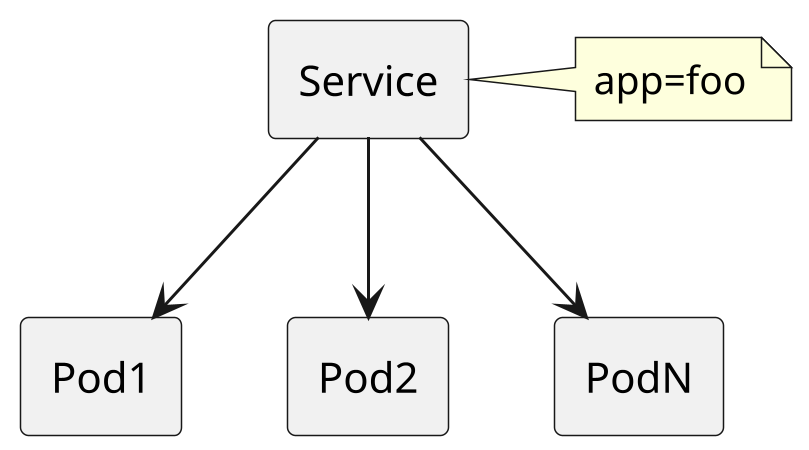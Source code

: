 @startuml
skinparam componentStyle rectangle
scale 450 height

  component Pod1
  component Pod2
  component PodN

component Service
note right: app=foo

Service --> Pod1
Service --> Pod2
Service --> PodN

@enduml